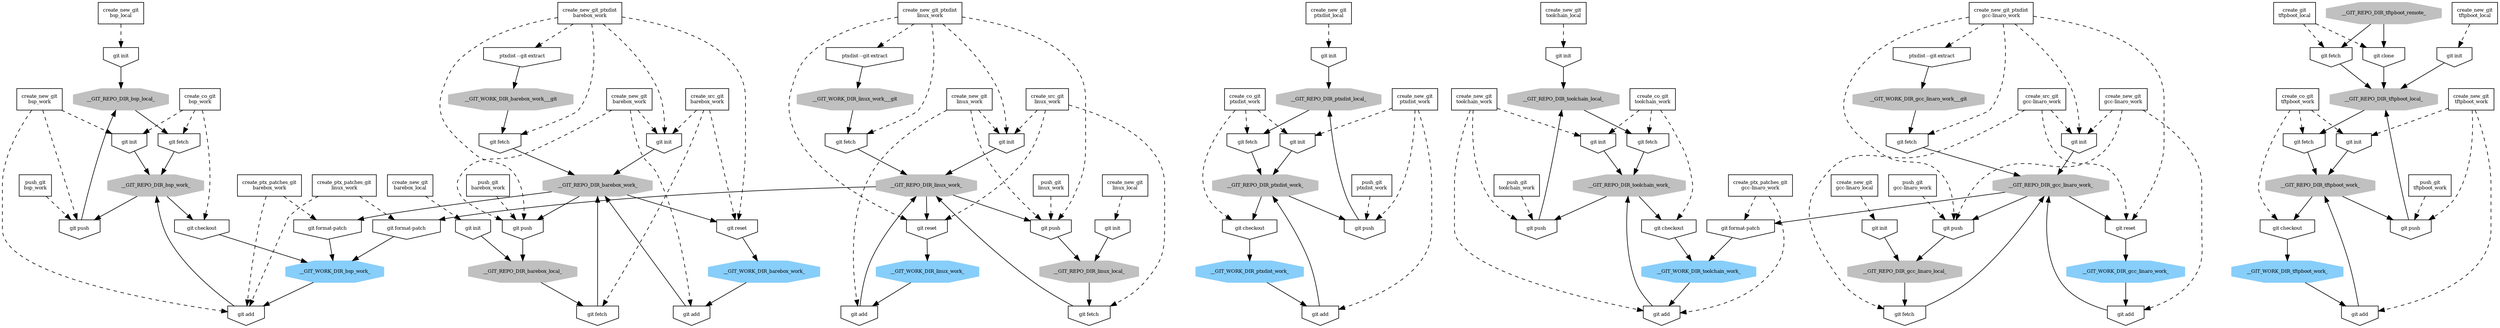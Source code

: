digraph g {
node [
fontsize = "8"
];
create_new_git_bsp_local[label="create_new_git\nbsp_local" shape=box ];
git_init_bsp_local[label="git init" shape=invhouse ];
git_init_bsp_local[label="git init" shape=invhouse ];
__GIT_REPO_DIR_bsp_local_[shape=octagon color=grey style=filled ];
create_new_git_bsp_work[label="create_new_git\nbsp_work" shape=box ];
git_init_bsp_work[label="git init" shape=invhouse ];
git_init_bsp_work[label="git init" shape=invhouse ];
__GIT_REPO_DIR_bsp_work_[shape=octagon color=grey style=filled ];
create_new_git_bsp_work[label="create_new_git\nbsp_work" shape=box ];
git_add_bsp_work[label="git add" shape=invhouse ];
__GIT_WORK_DIR_bsp_work_[shape=octagon color=lightskyblue style=filled ];
git_add_bsp_work[label="git add" shape=invhouse ];
git_add_bsp_work[label="git add" shape=invhouse ];
__GIT_REPO_DIR_bsp_work_[shape=octagon color=grey style=filled ];
create_new_git_bsp_work[label="create_new_git\nbsp_work" shape=box ];
git_push_bsp_work[label="git push" shape=invhouse ];
git_push_bsp_work[label="git push" shape=invhouse ];
__GIT_REPO_DIR_bsp_local_[shape=octagon color=grey style=filled ];
__GIT_REPO_DIR_bsp_work_[shape=octagon color=grey style=filled ];
git_push_bsp_work[label="git push" shape=invhouse ];
push_git_bsp_work[label="push_git\nbsp_work" shape=box ];
git_push_bsp_work[label="git push" shape=invhouse ];
__GIT_REPO_DIR_bsp_work_[shape=octagon color=grey style=filled ];
git_push_bsp_work[label="git push" shape=invhouse ];
git_push_bsp_work[label="git push" shape=invhouse ];
__GIT_REPO_DIR_bsp_local_[shape=octagon color=grey style=filled ];
create_co_git_bsp_work[label="create_co_git\nbsp_work" shape=box ];
git_init_bsp_work[label="git init" shape=invhouse ];
git_init_bsp_work[label="git init" shape=invhouse ];
__GIT_REPO_DIR_bsp_work_[shape=octagon color=grey style=filled ];
create_co_git_bsp_work[label="create_co_git\nbsp_work" shape=box ];
git_fetch_bsp_work[label="git fetch" shape=invhouse ];
__GIT_REPO_DIR_bsp_local_[shape=octagon color=grey style=filled ];
git_fetch_bsp_work[label="git fetch" shape=invhouse ];
git_fetch_bsp_work[label="git fetch" shape=invhouse ];
__GIT_REPO_DIR_bsp_work_[shape=octagon color=grey style=filled ];
create_co_git_bsp_work[label="create_co_git\nbsp_work" shape=box ];
git_checkout_bsp_work[label="git checkout" shape=invhouse ];
__GIT_REPO_DIR_bsp_work_[shape=octagon color=grey style=filled ];
git_checkout_bsp_work[label="git checkout" shape=invhouse ];
git_checkout_bsp_work[label="git checkout" shape=invhouse ];
__GIT_WORK_DIR_bsp_work_[shape=octagon color=lightskyblue style=filled ];
create_new_git_ptxdist_local[label="create_new_git\nptxdist_local" shape=box ];
git_init_ptxdist_local[label="git init" shape=invhouse ];
git_init_ptxdist_local[label="git init" shape=invhouse ];
__GIT_REPO_DIR_ptxdist_local_[shape=octagon color=grey style=filled ];
create_new_git_ptxdist_work[label="create_new_git\nptxdist_work" shape=box ];
git_init_ptxdist_work[label="git init" shape=invhouse ];
git_init_ptxdist_work[label="git init" shape=invhouse ];
__GIT_REPO_DIR_ptxdist_work_[shape=octagon color=grey style=filled ];
create_new_git_ptxdist_work[label="create_new_git\nptxdist_work" shape=box ];
git_add_ptxdist_work[label="git add" shape=invhouse ];
__GIT_WORK_DIR_ptxdist_work_[shape=octagon color=lightskyblue style=filled ];
git_add_ptxdist_work[label="git add" shape=invhouse ];
git_add_ptxdist_work[label="git add" shape=invhouse ];
__GIT_REPO_DIR_ptxdist_work_[shape=octagon color=grey style=filled ];
create_new_git_ptxdist_work[label="create_new_git\nptxdist_work" shape=box ];
git_push_ptxdist_work[label="git push" shape=invhouse ];
git_push_ptxdist_work[label="git push" shape=invhouse ];
__GIT_REPO_DIR_ptxdist_local_[shape=octagon color=grey style=filled ];
__GIT_REPO_DIR_ptxdist_work_[shape=octagon color=grey style=filled ];
git_push_ptxdist_work[label="git push" shape=invhouse ];
push_git_ptxdist_work[label="push_git\nptxdist_work" shape=box ];
git_push_ptxdist_work[label="git push" shape=invhouse ];
__GIT_REPO_DIR_ptxdist_work_[shape=octagon color=grey style=filled ];
git_push_ptxdist_work[label="git push" shape=invhouse ];
git_push_ptxdist_work[label="git push" shape=invhouse ];
__GIT_REPO_DIR_ptxdist_local_[shape=octagon color=grey style=filled ];
create_co_git_ptxdist_work[label="create_co_git\nptxdist_work" shape=box ];
git_init_ptxdist_work[label="git init" shape=invhouse ];
git_init_ptxdist_work[label="git init" shape=invhouse ];
__GIT_REPO_DIR_ptxdist_work_[shape=octagon color=grey style=filled ];
create_co_git_ptxdist_work[label="create_co_git\nptxdist_work" shape=box ];
git_fetch_ptxdist_work[label="git fetch" shape=invhouse ];
__GIT_REPO_DIR_ptxdist_local_[shape=octagon color=grey style=filled ];
git_fetch_ptxdist_work[label="git fetch" shape=invhouse ];
git_fetch_ptxdist_work[label="git fetch" shape=invhouse ];
__GIT_REPO_DIR_ptxdist_work_[shape=octagon color=grey style=filled ];
create_co_git_ptxdist_work[label="create_co_git\nptxdist_work" shape=box ];
git_checkout_ptxdist_work[label="git checkout" shape=invhouse ];
__GIT_REPO_DIR_ptxdist_work_[shape=octagon color=grey style=filled ];
git_checkout_ptxdist_work[label="git checkout" shape=invhouse ];
git_checkout_ptxdist_work[label="git checkout" shape=invhouse ];
__GIT_WORK_DIR_ptxdist_work_[shape=octagon color=lightskyblue style=filled ];
create_new_git_barebox_local[label="create_new_git\nbarebox_local" shape=box ];
git_init_barebox_local[label="git init" shape=invhouse ];
git_init_barebox_local[label="git init" shape=invhouse ];
__GIT_REPO_DIR_barebox_local_[shape=octagon color=grey style=filled ];
create_new_git_barebox_work[label="create_new_git\nbarebox_work" shape=box ];
git_init_barebox_work[label="git init" shape=invhouse ];
git_init_barebox_work[label="git init" shape=invhouse ];
__GIT_REPO_DIR_barebox_work_[shape=octagon color=grey style=filled ];
create_new_git_barebox_work[label="create_new_git\nbarebox_work" shape=box ];
git_add_barebox_work[label="git add" shape=invhouse ];
__GIT_WORK_DIR_barebox_work_[shape=octagon color=lightskyblue style=filled ];
git_add_barebox_work[label="git add" shape=invhouse ];
git_add_barebox_work[label="git add" shape=invhouse ];
__GIT_REPO_DIR_barebox_work_[shape=octagon color=grey style=filled ];
create_new_git_barebox_work[label="create_new_git\nbarebox_work" shape=box ];
git_push_barebox_work[label="git push" shape=invhouse ];
git_push_barebox_work[label="git push" shape=invhouse ];
__GIT_REPO_DIR_barebox_local_[shape=octagon color=grey style=filled ];
__GIT_REPO_DIR_barebox_work_[shape=octagon color=grey style=filled ];
git_push_barebox_work[label="git push" shape=invhouse ];
push_git_barebox_work[label="push_git\nbarebox_work" shape=box ];
git_push_barebox_work[label="git push" shape=invhouse ];
__GIT_REPO_DIR_barebox_work_[shape=octagon color=grey style=filled ];
git_push_barebox_work[label="git push" shape=invhouse ];
git_push_barebox_work[label="git push" shape=invhouse ];
__GIT_REPO_DIR_barebox_local_[shape=octagon color=grey style=filled ];
create_new_git_ptxdist_barebox_work[label="create_new_git_ptxdist\nbarebox_work" shape=box ];
ptxdist_git_extract_barebox_work[label="ptxdist --git extract" shape=invhouse ];
ptxdist_git_extract_barebox_work[label="ptxdist --git extract" shape=invhouse ];
__GIT_WORK_DIR_barebox_work___git[shape=octagon color=grey style=filled ];
create_new_git_ptxdist_barebox_work[label="create_new_git_ptxdist\nbarebox_work" shape=box ];
git_init_barebox_work[label="git init" shape=invhouse ];
git_init_barebox_work[label="git init" shape=invhouse ];
__GIT_REPO_DIR_barebox_work_[shape=octagon color=grey style=filled ];
create_new_git_ptxdist_barebox_work[label="create_new_git_ptxdist\nbarebox_work" shape=box ];
git_fetch_barebox_work_tmp[label="git fetch" shape=invhouse ];
__GIT_WORK_DIR_barebox_work___git[shape=octagon color=grey style=filled ];
git_fetch_barebox_work_tmp[label="git fetch" shape=invhouse ];
git_fetch_barebox_work_tmp[label="git fetch" shape=invhouse ];
__GIT_REPO_DIR_barebox_work_[shape=octagon color=grey style=filled ];
create_new_git_ptxdist_barebox_work[label="create_new_git_ptxdist\nbarebox_work" shape=box ];
git_reset_barebox_work[label="git reset" shape=invhouse ];
__GIT_REPO_DIR_barebox_work_[shape=octagon color=grey style=filled ];
git_reset_barebox_work[label="git reset" shape=invhouse ];
git_reset_barebox_work[label="git reset" shape=invhouse ];
__GIT_WORK_DIR_barebox_work_[shape=octagon color=lightskyblue style=filled ];
create_new_git_ptxdist_barebox_work[label="create_new_git_ptxdist\nbarebox_work" shape=box ];
git_push_barebox_work[label="git push" shape=invhouse ];
git_push_barebox_work[label="git push" shape=invhouse ];
__GIT_REPO_DIR_barebox_local_[shape=octagon color=grey style=filled ];
__GIT_REPO_DIR_barebox_work_[shape=octagon color=grey style=filled ];
git_push_barebox_work[label="git push" shape=invhouse ];
create_src_git_barebox_work[label="create_src_git\nbarebox_work" shape=box ];
git_init_barebox_work[label="git init" shape=invhouse ];
git_init_barebox_work[label="git init" shape=invhouse ];
__GIT_REPO_DIR_barebox_work_[shape=octagon color=grey style=filled ];
create_src_git_barebox_work[label="create_src_git\nbarebox_work" shape=box ];
git_fetch_barebox_work[label="git fetch" shape=invhouse ];
__GIT_REPO_DIR_barebox_local_[shape=octagon color=grey style=filled ];
git_fetch_barebox_work[label="git fetch" shape=invhouse ];
git_fetch_barebox_work[label="git fetch" shape=invhouse ];
__GIT_REPO_DIR_barebox_work_[shape=octagon color=grey style=filled ];
create_src_git_barebox_work[label="create_src_git\nbarebox_work" shape=box ];
git_reset_barebox_work[label="git reset" shape=invhouse ];
__GIT_REPO_DIR_barebox_work_[shape=octagon color=grey style=filled ];
git_reset_barebox_work[label="git reset" shape=invhouse ];
git_reset_barebox_work[label="git reset" shape=invhouse ];
__GIT_WORK_DIR_barebox_work_[shape=octagon color=lightskyblue style=filled ];
create_ptx_patches_git_barebox_work[label="create_ptx_patches_git\nbarebox_work" shape=box ];
git_format_patch_barebox_work[label="git format-patch" shape=invhouse ];
__GIT_REPO_DIR_barebox_work_[shape=octagon color=grey style=filled ];
git_format_patch_barebox_work[label="git format-patch" shape=invhouse ];
git_format_patch_barebox_work[label="git format-patch" shape=invhouse ];
__GIT_WORK_DIR_bsp_work_[shape=octagon color=lightskyblue style=filled ];
create_ptx_patches_git_barebox_work[label="create_ptx_patches_git\nbarebox_work" shape=box ];
git_add_bsp_work[label="git add" shape=invhouse ];
__GIT_WORK_DIR_bsp_work_[shape=octagon color=lightskyblue style=filled ];
git_add_bsp_work[label="git add" shape=invhouse ];
git_add_bsp_work[label="git add" shape=invhouse ];
__GIT_REPO_DIR_bsp_work_[shape=octagon color=grey style=filled ];
create_new_git_linux_local[label="create_new_git\nlinux_local" shape=box ];
git_init_linux_local[label="git init" shape=invhouse ];
git_init_linux_local[label="git init" shape=invhouse ];
__GIT_REPO_DIR_linux_local_[shape=octagon color=grey style=filled ];
create_new_git_linux_work[label="create_new_git\nlinux_work" shape=box ];
git_init_linux_work[label="git init" shape=invhouse ];
git_init_linux_work[label="git init" shape=invhouse ];
__GIT_REPO_DIR_linux_work_[shape=octagon color=grey style=filled ];
create_new_git_linux_work[label="create_new_git\nlinux_work" shape=box ];
git_add_linux_work[label="git add" shape=invhouse ];
__GIT_WORK_DIR_linux_work_[shape=octagon color=lightskyblue style=filled ];
git_add_linux_work[label="git add" shape=invhouse ];
git_add_linux_work[label="git add" shape=invhouse ];
__GIT_REPO_DIR_linux_work_[shape=octagon color=grey style=filled ];
create_new_git_linux_work[label="create_new_git\nlinux_work" shape=box ];
git_push_linux_work[label="git push" shape=invhouse ];
git_push_linux_work[label="git push" shape=invhouse ];
__GIT_REPO_DIR_linux_local_[shape=octagon color=grey style=filled ];
__GIT_REPO_DIR_linux_work_[shape=octagon color=grey style=filled ];
git_push_linux_work[label="git push" shape=invhouse ];
push_git_linux_work[label="push_git\nlinux_work" shape=box ];
git_push_linux_work[label="git push" shape=invhouse ];
__GIT_REPO_DIR_linux_work_[shape=octagon color=grey style=filled ];
git_push_linux_work[label="git push" shape=invhouse ];
git_push_linux_work[label="git push" shape=invhouse ];
__GIT_REPO_DIR_linux_local_[shape=octagon color=grey style=filled ];
create_new_git_ptxdist_linux_work[label="create_new_git_ptxdist\nlinux_work" shape=box ];
ptxdist_git_extract_linux_work[label="ptxdist --git extract" shape=invhouse ];
ptxdist_git_extract_linux_work[label="ptxdist --git extract" shape=invhouse ];
__GIT_WORK_DIR_linux_work___git[shape=octagon color=grey style=filled ];
create_new_git_ptxdist_linux_work[label="create_new_git_ptxdist\nlinux_work" shape=box ];
git_init_linux_work[label="git init" shape=invhouse ];
git_init_linux_work[label="git init" shape=invhouse ];
__GIT_REPO_DIR_linux_work_[shape=octagon color=grey style=filled ];
create_new_git_ptxdist_linux_work[label="create_new_git_ptxdist\nlinux_work" shape=box ];
git_fetch_linux_work_tmp[label="git fetch" shape=invhouse ];
__GIT_WORK_DIR_linux_work___git[shape=octagon color=grey style=filled ];
git_fetch_linux_work_tmp[label="git fetch" shape=invhouse ];
git_fetch_linux_work_tmp[label="git fetch" shape=invhouse ];
__GIT_REPO_DIR_linux_work_[shape=octagon color=grey style=filled ];
create_new_git_ptxdist_linux_work[label="create_new_git_ptxdist\nlinux_work" shape=box ];
git_reset_linux_work[label="git reset" shape=invhouse ];
__GIT_REPO_DIR_linux_work_[shape=octagon color=grey style=filled ];
git_reset_linux_work[label="git reset" shape=invhouse ];
git_reset_linux_work[label="git reset" shape=invhouse ];
__GIT_WORK_DIR_linux_work_[shape=octagon color=lightskyblue style=filled ];
create_new_git_ptxdist_linux_work[label="create_new_git_ptxdist\nlinux_work" shape=box ];
git_push_linux_work[label="git push" shape=invhouse ];
git_push_linux_work[label="git push" shape=invhouse ];
__GIT_REPO_DIR_linux_local_[shape=octagon color=grey style=filled ];
__GIT_REPO_DIR_linux_work_[shape=octagon color=grey style=filled ];
git_push_linux_work[label="git push" shape=invhouse ];
create_src_git_linux_work[label="create_src_git\nlinux_work" shape=box ];
git_init_linux_work[label="git init" shape=invhouse ];
git_init_linux_work[label="git init" shape=invhouse ];
__GIT_REPO_DIR_linux_work_[shape=octagon color=grey style=filled ];
create_src_git_linux_work[label="create_src_git\nlinux_work" shape=box ];
git_fetch_linux_work[label="git fetch" shape=invhouse ];
__GIT_REPO_DIR_linux_local_[shape=octagon color=grey style=filled ];
git_fetch_linux_work[label="git fetch" shape=invhouse ];
git_fetch_linux_work[label="git fetch" shape=invhouse ];
__GIT_REPO_DIR_linux_work_[shape=octagon color=grey style=filled ];
create_src_git_linux_work[label="create_src_git\nlinux_work" shape=box ];
git_reset_linux_work[label="git reset" shape=invhouse ];
__GIT_REPO_DIR_linux_work_[shape=octagon color=grey style=filled ];
git_reset_linux_work[label="git reset" shape=invhouse ];
git_reset_linux_work[label="git reset" shape=invhouse ];
__GIT_WORK_DIR_linux_work_[shape=octagon color=lightskyblue style=filled ];
create_ptx_patches_git_linux_work[label="create_ptx_patches_git\nlinux_work" shape=box ];
git_format_patch_linux_work[label="git format-patch" shape=invhouse ];
__GIT_REPO_DIR_linux_work_[shape=octagon color=grey style=filled ];
git_format_patch_linux_work[label="git format-patch" shape=invhouse ];
git_format_patch_linux_work[label="git format-patch" shape=invhouse ];
__GIT_WORK_DIR_bsp_work_[shape=octagon color=lightskyblue style=filled ];
create_ptx_patches_git_linux_work[label="create_ptx_patches_git\nlinux_work" shape=box ];
git_add_bsp_work[label="git add" shape=invhouse ];
__GIT_WORK_DIR_bsp_work_[shape=octagon color=lightskyblue style=filled ];
git_add_bsp_work[label="git add" shape=invhouse ];
git_add_bsp_work[label="git add" shape=invhouse ];
__GIT_REPO_DIR_bsp_work_[shape=octagon color=grey style=filled ];
create_new_git_toolchain_local[label="create_new_git\ntoolchain_local" shape=box ];
git_init_toolchain_local[label="git init" shape=invhouse ];
git_init_toolchain_local[label="git init" shape=invhouse ];
__GIT_REPO_DIR_toolchain_local_[shape=octagon color=grey style=filled ];
create_new_git_toolchain_work[label="create_new_git\ntoolchain_work" shape=box ];
git_init_toolchain_work[label="git init" shape=invhouse ];
git_init_toolchain_work[label="git init" shape=invhouse ];
__GIT_REPO_DIR_toolchain_work_[shape=octagon color=grey style=filled ];
create_new_git_toolchain_work[label="create_new_git\ntoolchain_work" shape=box ];
git_add_toolchain_work[label="git add" shape=invhouse ];
__GIT_WORK_DIR_toolchain_work_[shape=octagon color=lightskyblue style=filled ];
git_add_toolchain_work[label="git add" shape=invhouse ];
git_add_toolchain_work[label="git add" shape=invhouse ];
__GIT_REPO_DIR_toolchain_work_[shape=octagon color=grey style=filled ];
create_new_git_toolchain_work[label="create_new_git\ntoolchain_work" shape=box ];
git_push_toolchain_work[label="git push" shape=invhouse ];
git_push_toolchain_work[label="git push" shape=invhouse ];
__GIT_REPO_DIR_toolchain_local_[shape=octagon color=grey style=filled ];
__GIT_REPO_DIR_toolchain_work_[shape=octagon color=grey style=filled ];
git_push_toolchain_work[label="git push" shape=invhouse ];
push_git_toolchain_work[label="push_git\ntoolchain_work" shape=box ];
git_push_toolchain_work[label="git push" shape=invhouse ];
__GIT_REPO_DIR_toolchain_work_[shape=octagon color=grey style=filled ];
git_push_toolchain_work[label="git push" shape=invhouse ];
git_push_toolchain_work[label="git push" shape=invhouse ];
__GIT_REPO_DIR_toolchain_local_[shape=octagon color=grey style=filled ];
create_co_git_toolchain_work[label="create_co_git\ntoolchain_work" shape=box ];
git_init_toolchain_work[label="git init" shape=invhouse ];
git_init_toolchain_work[label="git init" shape=invhouse ];
__GIT_REPO_DIR_toolchain_work_[shape=octagon color=grey style=filled ];
create_co_git_toolchain_work[label="create_co_git\ntoolchain_work" shape=box ];
git_fetch_toolchain_work[label="git fetch" shape=invhouse ];
__GIT_REPO_DIR_toolchain_local_[shape=octagon color=grey style=filled ];
git_fetch_toolchain_work[label="git fetch" shape=invhouse ];
git_fetch_toolchain_work[label="git fetch" shape=invhouse ];
__GIT_REPO_DIR_toolchain_work_[shape=octagon color=grey style=filled ];
create_co_git_toolchain_work[label="create_co_git\ntoolchain_work" shape=box ];
git_checkout_toolchain_work[label="git checkout" shape=invhouse ];
__GIT_REPO_DIR_toolchain_work_[shape=octagon color=grey style=filled ];
git_checkout_toolchain_work[label="git checkout" shape=invhouse ];
git_checkout_toolchain_work[label="git checkout" shape=invhouse ];
__GIT_WORK_DIR_toolchain_work_[shape=octagon color=lightskyblue style=filled ];
create_new_git_gcc_linaro_local[label="create_new_git\ngcc-linaro_local" shape=box ];
git_init_gcc_linaro_local[label="git init" shape=invhouse ];
git_init_gcc_linaro_local[label="git init" shape=invhouse ];
__GIT_REPO_DIR_gcc_linaro_local_[shape=octagon color=grey style=filled ];
create_new_git_gcc_linaro_work[label="create_new_git\ngcc-linaro_work" shape=box ];
git_init_gcc_linaro_work[label="git init" shape=invhouse ];
git_init_gcc_linaro_work[label="git init" shape=invhouse ];
__GIT_REPO_DIR_gcc_linaro_work_[shape=octagon color=grey style=filled ];
create_new_git_gcc_linaro_work[label="create_new_git\ngcc-linaro_work" shape=box ];
git_add_gcc_linaro_work[label="git add" shape=invhouse ];
__GIT_WORK_DIR_gcc_linaro_work_[shape=octagon color=lightskyblue style=filled ];
git_add_gcc_linaro_work[label="git add" shape=invhouse ];
git_add_gcc_linaro_work[label="git add" shape=invhouse ];
__GIT_REPO_DIR_gcc_linaro_work_[shape=octagon color=grey style=filled ];
create_new_git_gcc_linaro_work[label="create_new_git\ngcc-linaro_work" shape=box ];
git_push_gcc_linaro_work[label="git push" shape=invhouse ];
git_push_gcc_linaro_work[label="git push" shape=invhouse ];
__GIT_REPO_DIR_gcc_linaro_local_[shape=octagon color=grey style=filled ];
__GIT_REPO_DIR_gcc_linaro_work_[shape=octagon color=grey style=filled ];
git_push_gcc_linaro_work[label="git push" shape=invhouse ];
push_git_gcc_linaro_work[label="push_git\ngcc-linaro_work" shape=box ];
git_push_gcc_linaro_work[label="git push" shape=invhouse ];
__GIT_REPO_DIR_gcc_linaro_work_[shape=octagon color=grey style=filled ];
git_push_gcc_linaro_work[label="git push" shape=invhouse ];
git_push_gcc_linaro_work[label="git push" shape=invhouse ];
__GIT_REPO_DIR_gcc_linaro_local_[shape=octagon color=grey style=filled ];
create_new_git_ptxdist_gcc_linaro_work[label="create_new_git_ptxdist\ngcc-linaro_work" shape=box ];
ptxdist_git_extract_gcc_linaro_work[label="ptxdist --git extract" shape=invhouse ];
ptxdist_git_extract_gcc_linaro_work[label="ptxdist --git extract" shape=invhouse ];
__GIT_WORK_DIR_gcc_linaro_work___git[shape=octagon color=grey style=filled ];
create_new_git_ptxdist_gcc_linaro_work[label="create_new_git_ptxdist\ngcc-linaro_work" shape=box ];
git_init_gcc_linaro_work[label="git init" shape=invhouse ];
git_init_gcc_linaro_work[label="git init" shape=invhouse ];
__GIT_REPO_DIR_gcc_linaro_work_[shape=octagon color=grey style=filled ];
create_new_git_ptxdist_gcc_linaro_work[label="create_new_git_ptxdist\ngcc-linaro_work" shape=box ];
git_fetch_gcc_linaro_work_tmp[label="git fetch" shape=invhouse ];
__GIT_WORK_DIR_gcc_linaro_work___git[shape=octagon color=grey style=filled ];
git_fetch_gcc_linaro_work_tmp[label="git fetch" shape=invhouse ];
git_fetch_gcc_linaro_work_tmp[label="git fetch" shape=invhouse ];
__GIT_REPO_DIR_gcc_linaro_work_[shape=octagon color=grey style=filled ];
create_new_git_ptxdist_gcc_linaro_work[label="create_new_git_ptxdist\ngcc-linaro_work" shape=box ];
git_reset_gcc_linaro_work[label="git reset" shape=invhouse ];
__GIT_REPO_DIR_gcc_linaro_work_[shape=octagon color=grey style=filled ];
git_reset_gcc_linaro_work[label="git reset" shape=invhouse ];
git_reset_gcc_linaro_work[label="git reset" shape=invhouse ];
__GIT_WORK_DIR_gcc_linaro_work_[shape=octagon color=lightskyblue style=filled ];
create_new_git_ptxdist_gcc_linaro_work[label="create_new_git_ptxdist\ngcc-linaro_work" shape=box ];
git_push_gcc_linaro_work[label="git push" shape=invhouse ];
git_push_gcc_linaro_work[label="git push" shape=invhouse ];
__GIT_REPO_DIR_gcc_linaro_local_[shape=octagon color=grey style=filled ];
__GIT_REPO_DIR_gcc_linaro_work_[shape=octagon color=grey style=filled ];
git_push_gcc_linaro_work[label="git push" shape=invhouse ];
create_src_git_gcc_linaro_work[label="create_src_git\ngcc-linaro_work" shape=box ];
git_init_gcc_linaro_work[label="git init" shape=invhouse ];
git_init_gcc_linaro_work[label="git init" shape=invhouse ];
__GIT_REPO_DIR_gcc_linaro_work_[shape=octagon color=grey style=filled ];
create_src_git_gcc_linaro_work[label="create_src_git\ngcc-linaro_work" shape=box ];
git_fetch_gcc_linaro_work[label="git fetch" shape=invhouse ];
__GIT_REPO_DIR_gcc_linaro_local_[shape=octagon color=grey style=filled ];
git_fetch_gcc_linaro_work[label="git fetch" shape=invhouse ];
git_fetch_gcc_linaro_work[label="git fetch" shape=invhouse ];
__GIT_REPO_DIR_gcc_linaro_work_[shape=octagon color=grey style=filled ];
create_src_git_gcc_linaro_work[label="create_src_git\ngcc-linaro_work" shape=box ];
git_reset_gcc_linaro_work[label="git reset" shape=invhouse ];
__GIT_REPO_DIR_gcc_linaro_work_[shape=octagon color=grey style=filled ];
git_reset_gcc_linaro_work[label="git reset" shape=invhouse ];
git_reset_gcc_linaro_work[label="git reset" shape=invhouse ];
__GIT_WORK_DIR_gcc_linaro_work_[shape=octagon color=lightskyblue style=filled ];
create_ptx_patches_git_gcc_linaro_work[label="create_ptx_patches_git\ngcc-linaro_work" shape=box ];
git_format_patch_gcc_linaro_work[label="git format-patch" shape=invhouse ];
__GIT_REPO_DIR_gcc_linaro_work_[shape=octagon color=grey style=filled ];
git_format_patch_gcc_linaro_work[label="git format-patch" shape=invhouse ];
git_format_patch_gcc_linaro_work[label="git format-patch" shape=invhouse ];
__GIT_WORK_DIR_toolchain_work_[shape=octagon color=lightskyblue style=filled ];
create_ptx_patches_git_gcc_linaro_work[label="create_ptx_patches_git\ngcc-linaro_work" shape=box ];
git_add_toolchain_work[label="git add" shape=invhouse ];
__GIT_WORK_DIR_toolchain_work_[shape=octagon color=lightskyblue style=filled ];
git_add_toolchain_work[label="git add" shape=invhouse ];
git_add_toolchain_work[label="git add" shape=invhouse ];
__GIT_REPO_DIR_toolchain_work_[shape=octagon color=grey style=filled ];
create_git_tftpboot_local[label="create_git\ntftpboot_local" shape=box ];
git_clone_tftpboot_local[label="git clone" shape=invhouse ];
__GIT_REPO_DIR_tftpboot_remote_[shape=octagon color=grey style=filled ];
git_clone_tftpboot_local[label="git clone" shape=invhouse ];
git_clone_tftpboot_local[label="git clone" shape=invhouse ];
__GIT_REPO_DIR_tftpboot_local_[shape=octagon color=grey style=filled ];
create_git_tftpboot_local[label="create_git\ntftpboot_local" shape=box ];
git_fetch_tftpboot_local[label="git fetch" shape=invhouse ];
__GIT_REPO_DIR_tftpboot_remote_[shape=octagon color=grey style=filled ];
git_fetch_tftpboot_local[label="git fetch" shape=invhouse ];
git_fetch_tftpboot_local[label="git fetch" shape=invhouse ];
__GIT_REPO_DIR_tftpboot_local_[shape=octagon color=grey style=filled ];
create_new_git_tftpboot_local[label="create_new_git\ntftpboot_local" shape=box ];
git_init_tftpboot_local[label="git init" shape=invhouse ];
git_init_tftpboot_local[label="git init" shape=invhouse ];
__GIT_REPO_DIR_tftpboot_local_[shape=octagon color=grey style=filled ];
create_new_git_tftpboot_work[label="create_new_git\ntftpboot_work" shape=box ];
git_init_tftpboot_work[label="git init" shape=invhouse ];
git_init_tftpboot_work[label="git init" shape=invhouse ];
__GIT_REPO_DIR_tftpboot_work_[shape=octagon color=grey style=filled ];
create_new_git_tftpboot_work[label="create_new_git\ntftpboot_work" shape=box ];
git_add_tftpboot_work[label="git add" shape=invhouse ];
__GIT_WORK_DIR_tftpboot_work_[shape=octagon color=lightskyblue style=filled ];
git_add_tftpboot_work[label="git add" shape=invhouse ];
git_add_tftpboot_work[label="git add" shape=invhouse ];
__GIT_REPO_DIR_tftpboot_work_[shape=octagon color=grey style=filled ];
create_new_git_tftpboot_work[label="create_new_git\ntftpboot_work" shape=box ];
git_push_tftpboot_work[label="git push" shape=invhouse ];
git_push_tftpboot_work[label="git push" shape=invhouse ];
__GIT_REPO_DIR_tftpboot_local_[shape=octagon color=grey style=filled ];
__GIT_REPO_DIR_tftpboot_work_[shape=octagon color=grey style=filled ];
git_push_tftpboot_work[label="git push" shape=invhouse ];
push_git_tftpboot_work[label="push_git\ntftpboot_work" shape=box ];
git_push_tftpboot_work[label="git push" shape=invhouse ];
__GIT_REPO_DIR_tftpboot_work_[shape=octagon color=grey style=filled ];
git_push_tftpboot_work[label="git push" shape=invhouse ];
git_push_tftpboot_work[label="git push" shape=invhouse ];
__GIT_REPO_DIR_tftpboot_local_[shape=octagon color=grey style=filled ];
create_co_git_tftpboot_work[label="create_co_git\ntftpboot_work" shape=box ];
git_init_tftpboot_work[label="git init" shape=invhouse ];
git_init_tftpboot_work[label="git init" shape=invhouse ];
__GIT_REPO_DIR_tftpboot_work_[shape=octagon color=grey style=filled ];
create_co_git_tftpboot_work[label="create_co_git\ntftpboot_work" shape=box ];
git_fetch_tftpboot_work[label="git fetch" shape=invhouse ];
__GIT_REPO_DIR_tftpboot_local_[shape=octagon color=grey style=filled ];
git_fetch_tftpboot_work[label="git fetch" shape=invhouse ];
git_fetch_tftpboot_work[label="git fetch" shape=invhouse ];
__GIT_REPO_DIR_tftpboot_work_[shape=octagon color=grey style=filled ];
create_co_git_tftpboot_work[label="create_co_git\ntftpboot_work" shape=box ];
git_checkout_tftpboot_work[label="git checkout" shape=invhouse ];
__GIT_REPO_DIR_tftpboot_work_[shape=octagon color=grey style=filled ];
git_checkout_tftpboot_work[label="git checkout" shape=invhouse ];
git_checkout_tftpboot_work[label="git checkout" shape=invhouse ];
__GIT_WORK_DIR_tftpboot_work_[shape=octagon color=lightskyblue style=filled ];

create_new_git_bsp_local->git_init_bsp_local[style=dashed ]

git_init_bsp_local->__GIT_REPO_DIR_bsp_local_

create_new_git_bsp_work->git_init_bsp_work[style=dashed ]

git_init_bsp_work->__GIT_REPO_DIR_bsp_work_

create_new_git_bsp_work->git_add_bsp_work[style=dashed ]

__GIT_WORK_DIR_bsp_work_->git_add_bsp_work

git_add_bsp_work->__GIT_REPO_DIR_bsp_work_

create_new_git_bsp_work->git_push_bsp_work[style=dashed ]

git_push_bsp_work->__GIT_REPO_DIR_bsp_local_

__GIT_REPO_DIR_bsp_work_->git_push_bsp_work

push_git_bsp_work->git_push_bsp_work[style=dashed ]

__GIT_REPO_DIR_bsp_work_ git_push_bsp_work

git_push_bsp_work __GIT_REPO_DIR_bsp_local_

create_co_git_bsp_work->git_init_bsp_work[style=dashed ]

git_init_bsp_work __GIT_REPO_DIR_bsp_work_

create_co_git_bsp_work->git_fetch_bsp_work[style=dashed ]

__GIT_REPO_DIR_bsp_local_->git_fetch_bsp_work

git_fetch_bsp_work->__GIT_REPO_DIR_bsp_work_

create_co_git_bsp_work->git_checkout_bsp_work[style=dashed ]

__GIT_REPO_DIR_bsp_work_->git_checkout_bsp_work

git_checkout_bsp_work->__GIT_WORK_DIR_bsp_work_

create_new_git_ptxdist_local->git_init_ptxdist_local[style=dashed ]

git_init_ptxdist_local->__GIT_REPO_DIR_ptxdist_local_

create_new_git_ptxdist_work->git_init_ptxdist_work[style=dashed ]

git_init_ptxdist_work->__GIT_REPO_DIR_ptxdist_work_

create_new_git_ptxdist_work->git_add_ptxdist_work[style=dashed ]

__GIT_WORK_DIR_ptxdist_work_->git_add_ptxdist_work

git_add_ptxdist_work->__GIT_REPO_DIR_ptxdist_work_

create_new_git_ptxdist_work->git_push_ptxdist_work[style=dashed ]

git_push_ptxdist_work->__GIT_REPO_DIR_ptxdist_local_

__GIT_REPO_DIR_ptxdist_work_->git_push_ptxdist_work

push_git_ptxdist_work->git_push_ptxdist_work[style=dashed ]

__GIT_REPO_DIR_ptxdist_work_ git_push_ptxdist_work

git_push_ptxdist_work __GIT_REPO_DIR_ptxdist_local_

create_co_git_ptxdist_work->git_init_ptxdist_work[style=dashed ]

git_init_ptxdist_work __GIT_REPO_DIR_ptxdist_work_

create_co_git_ptxdist_work->git_fetch_ptxdist_work[style=dashed ]

__GIT_REPO_DIR_ptxdist_local_->git_fetch_ptxdist_work

git_fetch_ptxdist_work->__GIT_REPO_DIR_ptxdist_work_

create_co_git_ptxdist_work->git_checkout_ptxdist_work[style=dashed ]

__GIT_REPO_DIR_ptxdist_work_->git_checkout_ptxdist_work

git_checkout_ptxdist_work->__GIT_WORK_DIR_ptxdist_work_

create_new_git_barebox_local->git_init_barebox_local[style=dashed ]

git_init_barebox_local->__GIT_REPO_DIR_barebox_local_

create_new_git_barebox_work->git_init_barebox_work[style=dashed ]

git_init_barebox_work->__GIT_REPO_DIR_barebox_work_

create_new_git_barebox_work->git_add_barebox_work[style=dashed ]

__GIT_WORK_DIR_barebox_work_->git_add_barebox_work

git_add_barebox_work->__GIT_REPO_DIR_barebox_work_

create_new_git_barebox_work->git_push_barebox_work[style=dashed ]

git_push_barebox_work->__GIT_REPO_DIR_barebox_local_

__GIT_REPO_DIR_barebox_work_->git_push_barebox_work

push_git_barebox_work->git_push_barebox_work[style=dashed ]

__GIT_REPO_DIR_barebox_work_ git_push_barebox_work

git_push_barebox_work __GIT_REPO_DIR_barebox_local_

create_new_git_ptxdist_barebox_work->ptxdist_git_extract_barebox_work[style=dashed ]

ptxdist_git_extract_barebox_work->__GIT_WORK_DIR_barebox_work___git

create_new_git_ptxdist_barebox_work->git_init_barebox_work[style=dashed ]

git_init_barebox_work __GIT_REPO_DIR_barebox_work_

create_new_git_ptxdist_barebox_work->git_fetch_barebox_work_tmp[style=dashed ]

__GIT_WORK_DIR_barebox_work___git->git_fetch_barebox_work_tmp

git_fetch_barebox_work_tmp->__GIT_REPO_DIR_barebox_work_

create_new_git_ptxdist_barebox_work->git_reset_barebox_work[style=dashed ]

__GIT_REPO_DIR_barebox_work_->git_reset_barebox_work

git_reset_barebox_work->__GIT_WORK_DIR_barebox_work_

create_new_git_ptxdist_barebox_work->git_push_barebox_work[style=dashed ]

git_push_barebox_work __GIT_REPO_DIR_barebox_local_

__GIT_REPO_DIR_barebox_work_ git_push_barebox_work

create_src_git_barebox_work->git_init_barebox_work[style=dashed ]

git_init_barebox_work __GIT_REPO_DIR_barebox_work_

create_src_git_barebox_work->git_fetch_barebox_work[style=dashed ]

__GIT_REPO_DIR_barebox_local_->git_fetch_barebox_work

git_fetch_barebox_work->__GIT_REPO_DIR_barebox_work_

create_src_git_barebox_work->git_reset_barebox_work[style=dashed ]

__GIT_REPO_DIR_barebox_work_ git_reset_barebox_work

git_reset_barebox_work __GIT_WORK_DIR_barebox_work_

create_ptx_patches_git_barebox_work->git_format_patch_barebox_work[style=dashed ]

__GIT_REPO_DIR_barebox_work_->git_format_patch_barebox_work

git_format_patch_barebox_work->__GIT_WORK_DIR_bsp_work_

create_ptx_patches_git_barebox_work->git_add_bsp_work[style=dashed ]

__GIT_WORK_DIR_bsp_work_ git_add_bsp_work

git_add_bsp_work __GIT_REPO_DIR_bsp_work_

create_new_git_linux_local->git_init_linux_local[style=dashed ]

git_init_linux_local->__GIT_REPO_DIR_linux_local_

create_new_git_linux_work->git_init_linux_work[style=dashed ]

git_init_linux_work->__GIT_REPO_DIR_linux_work_

create_new_git_linux_work->git_add_linux_work[style=dashed ]

__GIT_WORK_DIR_linux_work_->git_add_linux_work

git_add_linux_work->__GIT_REPO_DIR_linux_work_

create_new_git_linux_work->git_push_linux_work[style=dashed ]

git_push_linux_work->__GIT_REPO_DIR_linux_local_

__GIT_REPO_DIR_linux_work_->git_push_linux_work

push_git_linux_work->git_push_linux_work[style=dashed ]

__GIT_REPO_DIR_linux_work_ git_push_linux_work

git_push_linux_work __GIT_REPO_DIR_linux_local_

create_new_git_ptxdist_linux_work->ptxdist_git_extract_linux_work[style=dashed ]

ptxdist_git_extract_linux_work->__GIT_WORK_DIR_linux_work___git

create_new_git_ptxdist_linux_work->git_init_linux_work[style=dashed ]

git_init_linux_work __GIT_REPO_DIR_linux_work_

create_new_git_ptxdist_linux_work->git_fetch_linux_work_tmp[style=dashed ]

__GIT_WORK_DIR_linux_work___git->git_fetch_linux_work_tmp

git_fetch_linux_work_tmp->__GIT_REPO_DIR_linux_work_

create_new_git_ptxdist_linux_work->git_reset_linux_work[style=dashed ]

__GIT_REPO_DIR_linux_work_->git_reset_linux_work

git_reset_linux_work->__GIT_WORK_DIR_linux_work_

create_new_git_ptxdist_linux_work->git_push_linux_work[style=dashed ]

git_push_linux_work __GIT_REPO_DIR_linux_local_

__GIT_REPO_DIR_linux_work_ git_push_linux_work

create_src_git_linux_work->git_init_linux_work[style=dashed ]

git_init_linux_work __GIT_REPO_DIR_linux_work_

create_src_git_linux_work->git_fetch_linux_work[style=dashed ]

__GIT_REPO_DIR_linux_local_->git_fetch_linux_work

git_fetch_linux_work->__GIT_REPO_DIR_linux_work_

create_src_git_linux_work->git_reset_linux_work[style=dashed ]

__GIT_REPO_DIR_linux_work_ git_reset_linux_work

git_reset_linux_work __GIT_WORK_DIR_linux_work_

create_ptx_patches_git_linux_work->git_format_patch_linux_work[style=dashed ]

__GIT_REPO_DIR_linux_work_->git_format_patch_linux_work

git_format_patch_linux_work->__GIT_WORK_DIR_bsp_work_

create_ptx_patches_git_linux_work->git_add_bsp_work[style=dashed ]

__GIT_WORK_DIR_bsp_work_ git_add_bsp_work

git_add_bsp_work __GIT_REPO_DIR_bsp_work_

create_new_git_toolchain_local->git_init_toolchain_local[style=dashed ]

git_init_toolchain_local->__GIT_REPO_DIR_toolchain_local_

create_new_git_toolchain_work->git_init_toolchain_work[style=dashed ]

git_init_toolchain_work->__GIT_REPO_DIR_toolchain_work_

create_new_git_toolchain_work->git_add_toolchain_work[style=dashed ]

__GIT_WORK_DIR_toolchain_work_->git_add_toolchain_work

git_add_toolchain_work->__GIT_REPO_DIR_toolchain_work_

create_new_git_toolchain_work->git_push_toolchain_work[style=dashed ]

git_push_toolchain_work->__GIT_REPO_DIR_toolchain_local_

__GIT_REPO_DIR_toolchain_work_->git_push_toolchain_work

push_git_toolchain_work->git_push_toolchain_work[style=dashed ]

__GIT_REPO_DIR_toolchain_work_ git_push_toolchain_work

git_push_toolchain_work __GIT_REPO_DIR_toolchain_local_

create_co_git_toolchain_work->git_init_toolchain_work[style=dashed ]

git_init_toolchain_work __GIT_REPO_DIR_toolchain_work_

create_co_git_toolchain_work->git_fetch_toolchain_work[style=dashed ]

__GIT_REPO_DIR_toolchain_local_->git_fetch_toolchain_work

git_fetch_toolchain_work->__GIT_REPO_DIR_toolchain_work_

create_co_git_toolchain_work->git_checkout_toolchain_work[style=dashed ]

__GIT_REPO_DIR_toolchain_work_->git_checkout_toolchain_work

git_checkout_toolchain_work->__GIT_WORK_DIR_toolchain_work_

create_new_git_gcc_linaro_local->git_init_gcc_linaro_local[style=dashed ]

git_init_gcc_linaro_local->__GIT_REPO_DIR_gcc_linaro_local_

create_new_git_gcc_linaro_work->git_init_gcc_linaro_work[style=dashed ]

git_init_gcc_linaro_work->__GIT_REPO_DIR_gcc_linaro_work_

create_new_git_gcc_linaro_work->git_add_gcc_linaro_work[style=dashed ]

__GIT_WORK_DIR_gcc_linaro_work_->git_add_gcc_linaro_work

git_add_gcc_linaro_work->__GIT_REPO_DIR_gcc_linaro_work_

create_new_git_gcc_linaro_work->git_push_gcc_linaro_work[style=dashed ]

git_push_gcc_linaro_work->__GIT_REPO_DIR_gcc_linaro_local_

__GIT_REPO_DIR_gcc_linaro_work_->git_push_gcc_linaro_work

push_git_gcc_linaro_work->git_push_gcc_linaro_work[style=dashed ]

__GIT_REPO_DIR_gcc_linaro_work_ git_push_gcc_linaro_work

git_push_gcc_linaro_work __GIT_REPO_DIR_gcc_linaro_local_

create_new_git_ptxdist_gcc_linaro_work->ptxdist_git_extract_gcc_linaro_work[style=dashed ]

ptxdist_git_extract_gcc_linaro_work->__GIT_WORK_DIR_gcc_linaro_work___git

create_new_git_ptxdist_gcc_linaro_work->git_init_gcc_linaro_work[style=dashed ]

git_init_gcc_linaro_work __GIT_REPO_DIR_gcc_linaro_work_

create_new_git_ptxdist_gcc_linaro_work->git_fetch_gcc_linaro_work_tmp[style=dashed ]

__GIT_WORK_DIR_gcc_linaro_work___git->git_fetch_gcc_linaro_work_tmp

git_fetch_gcc_linaro_work_tmp->__GIT_REPO_DIR_gcc_linaro_work_

create_new_git_ptxdist_gcc_linaro_work->git_reset_gcc_linaro_work[style=dashed ]

__GIT_REPO_DIR_gcc_linaro_work_->git_reset_gcc_linaro_work

git_reset_gcc_linaro_work->__GIT_WORK_DIR_gcc_linaro_work_

create_new_git_ptxdist_gcc_linaro_work->git_push_gcc_linaro_work[style=dashed ]

git_push_gcc_linaro_work __GIT_REPO_DIR_gcc_linaro_local_

__GIT_REPO_DIR_gcc_linaro_work_ git_push_gcc_linaro_work

create_src_git_gcc_linaro_work->git_init_gcc_linaro_work[style=dashed ]

git_init_gcc_linaro_work __GIT_REPO_DIR_gcc_linaro_work_

create_src_git_gcc_linaro_work->git_fetch_gcc_linaro_work[style=dashed ]

__GIT_REPO_DIR_gcc_linaro_local_->git_fetch_gcc_linaro_work

git_fetch_gcc_linaro_work->__GIT_REPO_DIR_gcc_linaro_work_

create_src_git_gcc_linaro_work->git_reset_gcc_linaro_work[style=dashed ]

__GIT_REPO_DIR_gcc_linaro_work_ git_reset_gcc_linaro_work

git_reset_gcc_linaro_work __GIT_WORK_DIR_gcc_linaro_work_

create_ptx_patches_git_gcc_linaro_work->git_format_patch_gcc_linaro_work[style=dashed ]

__GIT_REPO_DIR_gcc_linaro_work_->git_format_patch_gcc_linaro_work

git_format_patch_gcc_linaro_work->__GIT_WORK_DIR_toolchain_work_

create_ptx_patches_git_gcc_linaro_work->git_add_toolchain_work[style=dashed ]

__GIT_WORK_DIR_toolchain_work_ git_add_toolchain_work

git_add_toolchain_work __GIT_REPO_DIR_toolchain_work_

create_git_tftpboot_local->git_clone_tftpboot_local[style=dashed ]

__GIT_REPO_DIR_tftpboot_remote_->git_clone_tftpboot_local

git_clone_tftpboot_local->__GIT_REPO_DIR_tftpboot_local_

create_git_tftpboot_local->git_fetch_tftpboot_local[style=dashed ]

__GIT_REPO_DIR_tftpboot_remote_->git_fetch_tftpboot_local

git_fetch_tftpboot_local->__GIT_REPO_DIR_tftpboot_local_

create_new_git_tftpboot_local->git_init_tftpboot_local[style=dashed ]

git_init_tftpboot_local->__GIT_REPO_DIR_tftpboot_local_

create_new_git_tftpboot_work->git_init_tftpboot_work[style=dashed ]

git_init_tftpboot_work->__GIT_REPO_DIR_tftpboot_work_

create_new_git_tftpboot_work->git_add_tftpboot_work[style=dashed ]

__GIT_WORK_DIR_tftpboot_work_->git_add_tftpboot_work

git_add_tftpboot_work->__GIT_REPO_DIR_tftpboot_work_

create_new_git_tftpboot_work->git_push_tftpboot_work[style=dashed ]

git_push_tftpboot_work->__GIT_REPO_DIR_tftpboot_local_

__GIT_REPO_DIR_tftpboot_work_->git_push_tftpboot_work

push_git_tftpboot_work->git_push_tftpboot_work[style=dashed ]

__GIT_REPO_DIR_tftpboot_work_ git_push_tftpboot_work

git_push_tftpboot_work __GIT_REPO_DIR_tftpboot_local_

create_co_git_tftpboot_work->git_init_tftpboot_work[style=dashed ]

git_init_tftpboot_work __GIT_REPO_DIR_tftpboot_work_

create_co_git_tftpboot_work->git_fetch_tftpboot_work[style=dashed ]

__GIT_REPO_DIR_tftpboot_local_->git_fetch_tftpboot_work

git_fetch_tftpboot_work->__GIT_REPO_DIR_tftpboot_work_

create_co_git_tftpboot_work->git_checkout_tftpboot_work[style=dashed ]

__GIT_REPO_DIR_tftpboot_work_->git_checkout_tftpboot_work

git_checkout_tftpboot_work->__GIT_WORK_DIR_tftpboot_work_



}
